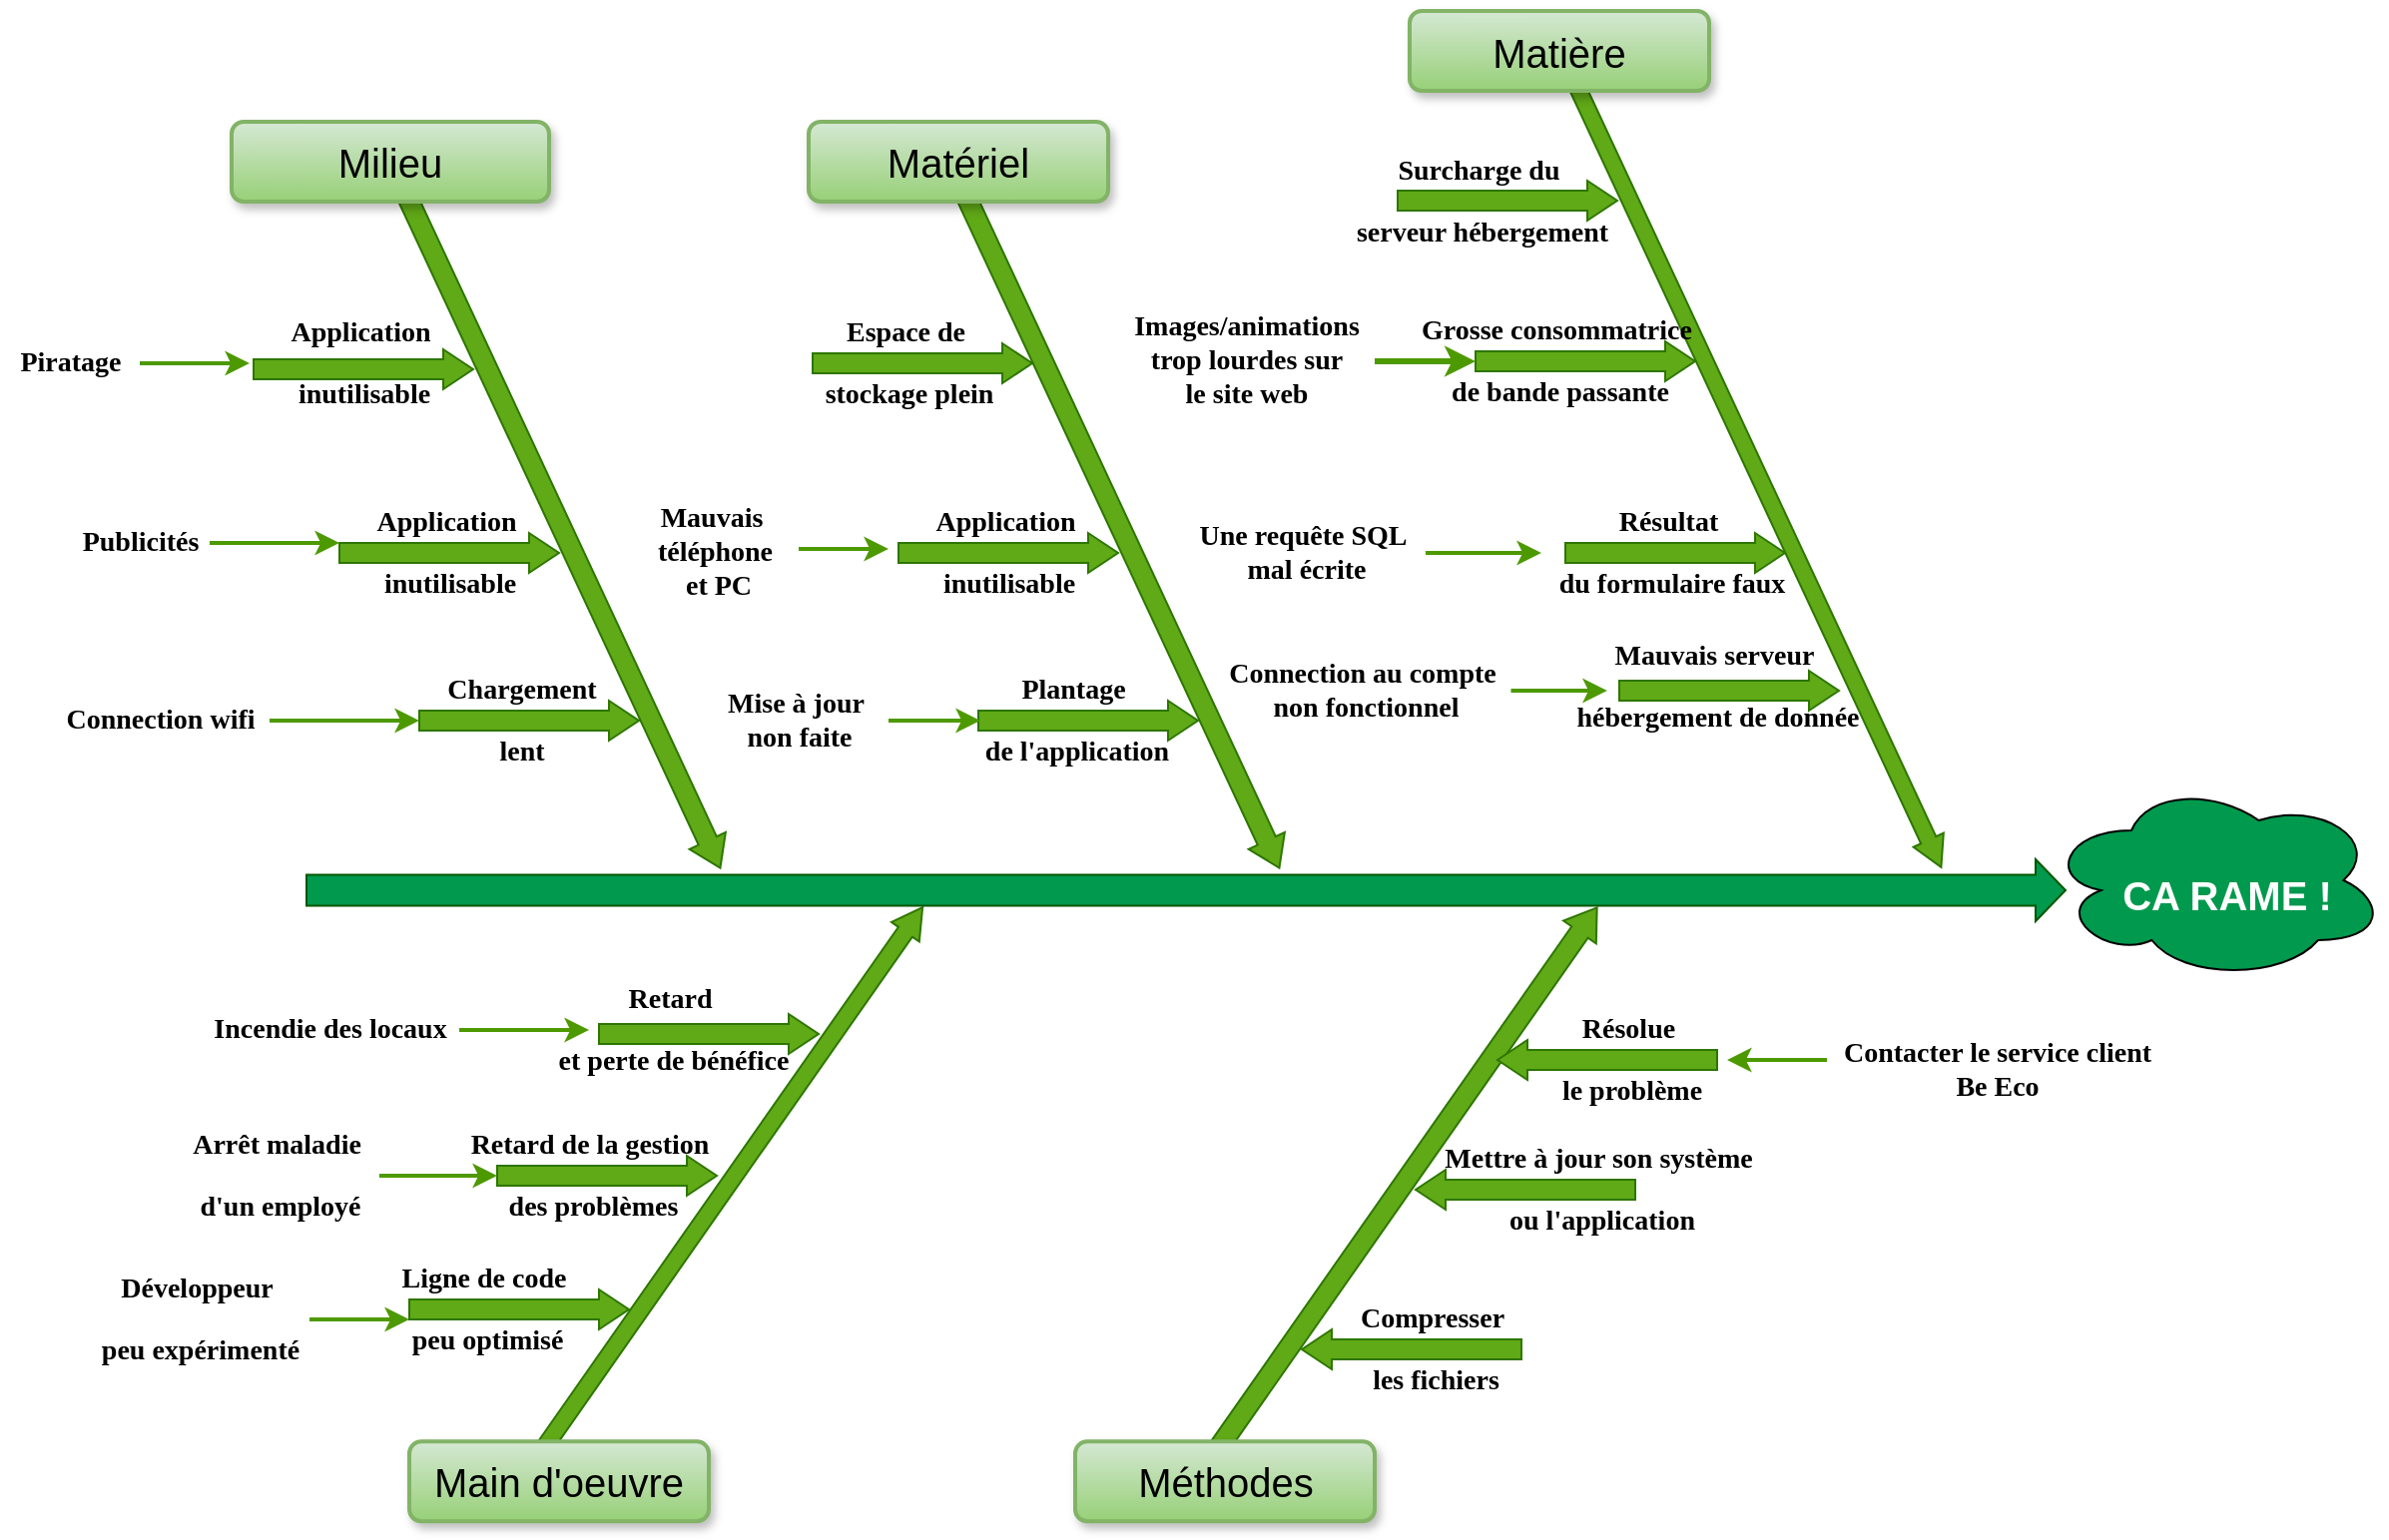 <mxfile version="17.5.0" type="github">
  <diagram name="Page-1" id="b7a7eaba-c6c5-6fbe-34ae-1d3a4219ac39">
    <mxGraphModel dx="1005" dy="565" grid="1" gridSize="10" guides="1" tooltips="1" connect="1" arrows="1" fold="1" page="1" pageScale="1.5" pageWidth="1169" pageHeight="826" background="none" math="0" shadow="0">
      <root>
        <mxCell id="0" style=";html=1;" />
        <mxCell id="1" style=";html=1;" parent="0" />
        <mxCell id="yY62R9y1dSUibu5uFj24-23" value="" style="ellipse;shape=cloud;whiteSpace=wrap;html=1;shadow=0;glass=0;sketch=0;fontFamily=Times New Roman;fontSize=14;fontColor=#000000;fillColor=#00994D;" parent="1" vertex="1">
          <mxGeometry x="1160" y="570" width="170" height="100" as="geometry" />
        </mxCell>
        <mxCell id="279d4c6e8b4f5ae2-2" value="" style="html=1;shadow=0;dashed=0;align=center;verticalAlign=middle;shape=mxgraph.arrows2.arrow;dy=0.5;dx=15;direction=north;notch=0;rounded=0;strokeWidth=1;fontSize=20;rotation=35;fillColor=#60a917;fontColor=#ffffff;strokeColor=#2D7600;" parent="1" vertex="1">
          <mxGeometry x="494.2" y="603.81" width="17" height="329" as="geometry" />
        </mxCell>
        <mxCell id="279d4c6e8b4f5ae2-4" value="" style="html=1;shadow=0;dashed=0;align=center;verticalAlign=middle;shape=mxgraph.arrows2.arrow;dy=0.5;dx=15;direction=north;notch=0;rounded=0;strokeWidth=1;fontSize=20;rotation=35;fillColor=#60a917;fontColor=#ffffff;strokeColor=#2D7600;" parent="1" vertex="1">
          <mxGeometry x="827.89" y="603.14" width="20" height="338" as="geometry" />
        </mxCell>
        <mxCell id="279d4c6e8b4f5ae2-5" value="" style="html=1;shadow=0;align=center;verticalAlign=middle;shape=mxgraph.arrows2.arrow;dy=0.5;dx=15;direction=north;notch=0;rounded=0;strokeWidth=1;fontSize=20;rotation=90;fillColor=#00994D;fontColor=#ffffff;strokeColor=#005700;sketch=0;" parent="1" vertex="1">
          <mxGeometry x="713.5" y="184.5" width="31" height="881" as="geometry" />
        </mxCell>
        <mxCell id="279d4c6e8b4f5ae2-6" value="" style="html=1;shadow=0;dashed=0;align=center;verticalAlign=middle;shape=mxgraph.arrows2.arrow;dy=0.5;dx=15;direction=north;notch=0;rounded=0;strokeWidth=1;fontSize=20;rotation=155;fillColor=#60a917;fontColor=#ffffff;strokeColor=#2D7600;" parent="1" vertex="1">
          <mxGeometry x="406.47" y="256.32" width="20" height="375" as="geometry" />
        </mxCell>
        <mxCell id="279d4c6e8b4f5ae2-7" value="" style="html=1;shadow=0;dashed=0;align=center;verticalAlign=middle;shape=mxgraph.arrows2.arrow;dy=0.5;dx=15;direction=north;notch=0;rounded=0;strokeWidth=1;fontSize=20;rotation=155;fillColor=#60a917;fontColor=#ffffff;strokeColor=#2D7600;" parent="1" vertex="1">
          <mxGeometry x="686.66" y="257.15" width="20" height="374.14" as="geometry" />
        </mxCell>
        <mxCell id="279d4c6e8b4f5ae2-8" value="" style="html=1;shadow=0;dashed=0;align=center;verticalAlign=middle;shape=mxgraph.arrows2.arrow;dy=0.5;dx=15;direction=north;notch=0;rounded=0;strokeWidth=1;fontSize=20;rotation=155;fillColor=#60a917;fontColor=#ffffff;strokeColor=#2D7600;" parent="1" vertex="1">
          <mxGeometry x="1003.26" y="182.18" width="16.66" height="452.47" as="geometry" />
        </mxCell>
        <mxCell id="279d4c6e8b4f5ae2-9" value="Milieu" style="rounded=1;whiteSpace=wrap;html=1;shadow=1;strokeWidth=2;fontSize=20;fillColor=#d5e8d4;gradientColor=#97d077;strokeColor=#82b366;" parent="1" vertex="1">
          <mxGeometry x="251.0" y="240" width="159" height="40" as="geometry" />
        </mxCell>
        <mxCell id="279d4c6e8b4f5ae2-10" value="Matériel" style="rounded=1;whiteSpace=wrap;html=1;shadow=1;strokeWidth=2;fontSize=20;fillColor=#d5e8d4;gradientColor=#97d077;strokeColor=#82b366;" parent="1" vertex="1">
          <mxGeometry x="540" y="240" width="150" height="40" as="geometry" />
        </mxCell>
        <mxCell id="279d4c6e8b4f5ae2-11" value="Matière" style="rounded=1;whiteSpace=wrap;html=1;shadow=1;strokeWidth=2;fontSize=20;fillColor=#d5e8d4;gradientColor=#97d077;strokeColor=#82b366;" parent="1" vertex="1">
          <mxGeometry x="841" y="184.5" width="150" height="40" as="geometry" />
        </mxCell>
        <mxCell id="279d4c6e8b4f5ae2-12" value="Main d&#39;oeuvre" style="rounded=1;whiteSpace=wrap;html=1;shadow=1;strokeWidth=2;fontSize=20;fillColor=#d5e8d4;gradientColor=#97d077;strokeColor=#82b366;" parent="1" vertex="1">
          <mxGeometry x="340" y="901.14" width="150" height="40" as="geometry" />
        </mxCell>
        <mxCell id="279d4c6e8b4f5ae2-14" value="Méthodes" style="rounded=1;whiteSpace=wrap;html=1;shadow=1;strokeWidth=2;fontSize=20;fillColor=#d5e8d4;gradientColor=#97d077;strokeColor=#82b366;" parent="1" vertex="1">
          <mxGeometry x="673.5" y="901.14" width="150" height="40" as="geometry" />
        </mxCell>
        <mxCell id="279d4c6e8b4f5ae2-16" value="Event 1" style="html=1;shadow=0;dashed=0;align=center;verticalAlign=middle;shape=mxgraph.arrows2.arrow;dy=0.5;dx=15;direction=north;notch=0;rounded=0;strokeWidth=1;fontSize=20;rotation=90;horizontal=0;labelPosition=left;verticalLabelPosition=middle;fillColor=#60a917;fontColor=#ffffff;strokeColor=#2D7600;" parent="1" vertex="1">
          <mxGeometry x="350" y="401" width="20" height="110" as="geometry" />
        </mxCell>
        <mxCell id="279d4c6e8b4f5ae2-17" value="Event 2" style="html=1;shadow=0;dashed=0;align=center;verticalAlign=middle;shape=mxgraph.arrows2.arrow;dy=0.5;dx=15;direction=north;notch=0;rounded=0;strokeWidth=1;fontSize=20;rotation=90;horizontal=0;labelPosition=left;verticalLabelPosition=middle;fillColor=#60a917;fontColor=#ffffff;strokeColor=#2D7600;" parent="1" vertex="1">
          <mxGeometry x="630" y="401" width="20" height="110" as="geometry" />
        </mxCell>
        <mxCell id="279d4c6e8b4f5ae2-18" value="Event 3" style="html=1;shadow=0;dashed=0;align=center;verticalAlign=middle;shape=mxgraph.arrows2.arrow;dy=0.5;dx=15;direction=north;notch=0;rounded=0;strokeWidth=1;fontSize=20;rotation=90;horizontal=0;labelPosition=left;verticalLabelPosition=middle;fillColor=#60a917;fontColor=#ffffff;strokeColor=#2D7600;" parent="1" vertex="1">
          <mxGeometry x="964" y="401" width="20" height="110" as="geometry" />
        </mxCell>
        <mxCell id="279d4c6e8b4f5ae2-19" value="Event 10" style="html=1;shadow=0;dashed=0;align=center;verticalAlign=middle;shape=mxgraph.arrows2.arrow;dy=0.5;dx=15;direction=north;notch=0;rounded=0;strokeWidth=1;fontSize=20;rotation=90;horizontal=0;labelPosition=left;verticalLabelPosition=middle;fillColor=#60a917;fontColor=#ffffff;strokeColor=#2D7600;" parent="1" vertex="1">
          <mxGeometry x="429" y="713" width="20" height="110" as="geometry" />
        </mxCell>
        <mxCell id="279d4c6e8b4f5ae2-21" value="Event 12" style="html=1;shadow=0;dashed=0;align=center;verticalAlign=middle;shape=mxgraph.arrows2.arrow;dy=0.5;dx=15;direction=north;notch=0;rounded=0;strokeWidth=1;fontSize=20;rotation=-90;horizontal=0;labelPosition=left;verticalLabelPosition=middle;fillColor=#60a917;fontColor=#ffffff;strokeColor=#2D7600;" parent="1" vertex="1">
          <mxGeometry x="889" y="720" width="20" height="110" as="geometry" />
        </mxCell>
        <mxCell id="279d4c6e8b4f5ae2-22" value="Event 4" style="html=1;shadow=0;dashed=0;align=center;verticalAlign=middle;shape=mxgraph.arrows2.arrow;dy=0.5;dx=15;direction=north;notch=0;rounded=0;strokeWidth=1;fontSize=20;rotation=90;horizontal=0;labelPosition=left;verticalLabelPosition=middle;fillColor=#60a917;fontColor=#ffffff;strokeColor=#2D7600;" parent="1" vertex="1">
          <mxGeometry x="390" y="485" width="20" height="110" as="geometry" />
        </mxCell>
        <mxCell id="279d4c6e8b4f5ae2-23" value="Event 5" style="html=1;shadow=0;dashed=0;align=center;verticalAlign=middle;shape=mxgraph.arrows2.arrow;dy=0.5;dx=15;direction=north;notch=0;rounded=0;strokeWidth=1;fontSize=20;rotation=90;horizontal=0;labelPosition=left;verticalLabelPosition=middle;fillColor=#60a917;fontColor=#ffffff;strokeColor=#2D7600;" parent="1" vertex="1">
          <mxGeometry x="670" y="485" width="20" height="110" as="geometry" />
        </mxCell>
        <mxCell id="279d4c6e8b4f5ae2-24" value="Event 6" style="html=1;shadow=0;dashed=0;align=center;verticalAlign=middle;shape=mxgraph.arrows2.arrow;dy=0.5;dx=15;direction=north;notch=0;rounded=0;strokeWidth=1;fontSize=20;rotation=90;horizontal=0;labelPosition=left;verticalLabelPosition=middle;fillColor=#60a917;fontColor=#ffffff;strokeColor=#2D7600;" parent="1" vertex="1">
          <mxGeometry x="991" y="470" width="20" height="110" as="geometry" />
        </mxCell>
        <mxCell id="279d4c6e8b4f5ae2-25" value="Event 7" style="html=1;shadow=0;dashed=0;align=center;verticalAlign=middle;shape=mxgraph.arrows2.arrow;dy=0.5;dx=15;direction=north;notch=0;rounded=0;strokeWidth=1;fontSize=20;rotation=90;horizontal=0;labelPosition=left;verticalLabelPosition=middle;fillColor=#60a917;fontColor=#ffffff;strokeColor=#2D7600;" parent="1" vertex="1">
          <mxGeometry x="480" y="642" width="20" height="110" as="geometry" />
        </mxCell>
        <mxCell id="279d4c6e8b4f5ae2-27" value="Event 9" style="html=1;shadow=0;dashed=0;align=center;verticalAlign=middle;shape=mxgraph.arrows2.arrow;dy=0.5;dx=15;direction=north;notch=0;rounded=0;strokeWidth=1;fontSize=20;rotation=-90;horizontal=0;labelPosition=left;verticalLabelPosition=middle;fillColor=#60a917;fontColor=#ffffff;strokeColor=#2D7600;" parent="1" vertex="1">
          <mxGeometry x="930" y="655" width="20" height="110" as="geometry" />
        </mxCell>
        <mxCell id="yY62R9y1dSUibu5uFj24-2" value="&lt;h3&gt;&lt;font color=&quot;#ffffff&quot; style=&quot;font-size: 20px&quot;&gt;CA RAME !&lt;/font&gt;&lt;/h3&gt;" style="text;html=1;resizable=0;autosize=1;align=center;verticalAlign=middle;points=[];fillColor=none;strokeColor=none;rounded=0;shadow=0;glass=0;sketch=0;" parent="1" vertex="1">
          <mxGeometry x="1190" y="602" width="120" height="50" as="geometry" />
        </mxCell>
        <mxCell id="yY62R9y1dSUibu5uFj24-33" style="edgeStyle=orthogonalEdgeStyle;rounded=0;orthogonalLoop=1;jettySize=auto;html=1;entryX=0;entryY=0;entryDx=0;entryDy=5;entryPerimeter=0;fontFamily=Times New Roman;fontSize=14;fontColor=#000000;strokeColor=#4D9900;strokeWidth=2;" parent="1" source="yY62R9y1dSUibu5uFj24-8" target="279d4c6e8b4f5ae2-16" edge="1">
          <mxGeometry relative="1" as="geometry" />
        </mxCell>
        <mxCell id="yY62R9y1dSUibu5uFj24-8" value="&lt;h3 style=&quot;font-size: 14px;&quot;&gt;&lt;font style=&quot;font-size: 14px;&quot;&gt;Publicités&lt;/font&gt;&lt;/h3&gt;" style="text;html=1;resizable=0;autosize=1;align=center;verticalAlign=middle;points=[];fillColor=none;strokeColor=none;rounded=0;shadow=0;glass=0;sketch=0;fontColor=#000000;fontSize=14;fontStyle=0;fontFamily=Times New Roman;labelBorderColor=none;strokeWidth=15;" parent="1" vertex="1">
          <mxGeometry x="170" y="426" width="70" height="50" as="geometry" />
        </mxCell>
        <mxCell id="yY62R9y1dSUibu5uFj24-9" value="&lt;h3 style=&quot;font-size: 14px&quot;&gt;&lt;font style=&quot;font-size: 14px&quot;&gt;Application&amp;nbsp;&lt;/font&gt;&lt;/h3&gt;&lt;h3 style=&quot;font-size: 14px&quot;&gt;&lt;font style=&quot;font-size: 14px&quot;&gt;inutilisable&lt;/font&gt;&lt;/h3&gt;" style="text;html=1;resizable=0;autosize=1;align=center;verticalAlign=middle;points=[];fillColor=none;strokeColor=none;rounded=0;shadow=0;glass=0;sketch=0;fontColor=#000000;fontSize=14;fontFamily=Times New Roman;" parent="1" vertex="1">
          <mxGeometry x="315" y="416" width="90" height="80" as="geometry" />
        </mxCell>
        <mxCell id="yY62R9y1dSUibu5uFj24-34" style="edgeStyle=orthogonalEdgeStyle;rounded=0;orthogonalLoop=1;jettySize=auto;html=1;fontFamily=Times New Roman;fontSize=14;fontColor=#000000;strokeColor=#4D9900;strokeWidth=2;entryX=0;entryY=0.5;entryDx=0;entryDy=0;entryPerimeter=0;" parent="1" source="yY62R9y1dSUibu5uFj24-11" target="279d4c6e8b4f5ae2-22" edge="1">
          <mxGeometry relative="1" as="geometry">
            <mxPoint x="340" y="540.0" as="targetPoint" />
          </mxGeometry>
        </mxCell>
        <mxCell id="yY62R9y1dSUibu5uFj24-11" value="&lt;h3 style=&quot;font-size: 14px&quot;&gt;&lt;font style=&quot;font-size: 14px&quot;&gt;Connection&amp;nbsp;&lt;/font&gt;wifi&lt;/h3&gt;" style="text;html=1;resizable=0;autosize=1;align=center;verticalAlign=middle;points=[];fillColor=none;strokeColor=none;rounded=0;shadow=0;glass=0;sketch=0;fontColor=#000000;fontSize=14;fontFamily=Times New Roman;" parent="1" vertex="1">
          <mxGeometry x="160" y="515" width="110" height="50" as="geometry" />
        </mxCell>
        <mxCell id="yY62R9y1dSUibu5uFj24-12" value="&lt;h3 style=&quot;font-size: 14px&quot;&gt;Chargement&lt;/h3&gt;&lt;h3 style=&quot;font-size: 14px&quot;&gt;lent&lt;/h3&gt;" style="text;html=1;resizable=0;autosize=1;align=center;verticalAlign=middle;points=[];fillColor=none;strokeColor=none;rounded=0;shadow=0;glass=0;sketch=0;fontColor=#000000;fontSize=14;fontFamily=Times New Roman;" parent="1" vertex="1">
          <mxGeometry x="351" y="500" width="90" height="80" as="geometry" />
        </mxCell>
        <mxCell id="yY62R9y1dSUibu5uFj24-45" style="edgeStyle=orthogonalEdgeStyle;rounded=0;orthogonalLoop=1;jettySize=auto;html=1;fontFamily=Times New Roman;fontSize=7;fontColor=#66CC00;strokeColor=#4D9900;strokeWidth=2;" parent="1" source="yY62R9y1dSUibu5uFj24-14" edge="1">
          <mxGeometry relative="1" as="geometry">
            <mxPoint x="580" y="454" as="targetPoint" />
          </mxGeometry>
        </mxCell>
        <mxCell id="yY62R9y1dSUibu5uFj24-14" value="&#xa;Mauvais  &#xa;téléphone &#xa;et PC&#xa;" style="text;resizable=0;autosize=1;align=center;verticalAlign=middle;points=[];fillColor=none;strokeColor=none;rounded=0;shadow=0;glass=0;sketch=0;fontColor=#000000;fontSize=14;spacing=0;fontFamily=Times New Roman;horizontal=1;labelBackgroundColor=none;fontStyle=1" parent="1" vertex="1">
          <mxGeometry x="455" y="419" width="80" height="70" as="geometry" />
        </mxCell>
        <mxCell id="yY62R9y1dSUibu5uFj24-15" value="&lt;h3 style=&quot;font-size: 14px&quot;&gt;&lt;font style=&quot;font-size: 14px&quot;&gt;Application&amp;nbsp;&lt;/font&gt;&lt;/h3&gt;&lt;h3 style=&quot;font-size: 14px&quot;&gt;&lt;font style=&quot;font-size: 14px&quot;&gt;inutilisable&lt;/font&gt;&lt;/h3&gt;" style="text;html=1;resizable=0;autosize=1;align=center;verticalAlign=middle;points=[];fillColor=none;strokeColor=none;rounded=0;shadow=0;glass=0;sketch=0;fontColor=#000000;fontSize=14;fontFamily=Times New Roman;" parent="1" vertex="1">
          <mxGeometry x="595" y="416" width="90" height="80" as="geometry" />
        </mxCell>
        <mxCell id="yY62R9y1dSUibu5uFj24-19" value="&lt;h3 style=&quot;font-size: 14px&quot;&gt;&lt;br&gt;&lt;/h3&gt;" style="text;html=1;resizable=0;autosize=1;align=center;verticalAlign=middle;points=[];fillColor=none;strokeColor=none;rounded=0;shadow=0;glass=0;sketch=0;fontColor=#000000;fontSize=14;fontFamily=Times New Roman;" parent="1" vertex="1">
          <mxGeometry x="664" y="515" width="20" height="50" as="geometry" />
        </mxCell>
        <mxCell id="yY62R9y1dSUibu5uFj24-43" style="edgeStyle=orthogonalEdgeStyle;rounded=0;orthogonalLoop=1;jettySize=auto;html=1;fontFamily=Times New Roman;fontSize=7;fontColor=#66CC00;strokeColor=#4D9900;strokeWidth=2;" parent="1" source="yY62R9y1dSUibu5uFj24-21" target="yY62R9y1dSUibu5uFj24-22" edge="1">
          <mxGeometry relative="1" as="geometry">
            <mxPoint x="900" y="456" as="targetPoint" />
          </mxGeometry>
        </mxCell>
        <mxCell id="yY62R9y1dSUibu5uFj24-21" value="Une requête SQL&amp;nbsp;&lt;br&gt;mal écrite" style="text;resizable=0;autosize=1;align=center;verticalAlign=middle;points=[];fillColor=none;strokeColor=none;rounded=0;shadow=0;glass=0;sketch=0;fontColor=#000000;fontSize=14;fontStyle=1;fontFamily=Times New Roman;labelBorderColor=none;html=1;" parent="1" vertex="1">
          <mxGeometry x="729" y="436" width="120" height="40" as="geometry" />
        </mxCell>
        <mxCell id="yY62R9y1dSUibu5uFj24-22" value="&lt;h3 style=&quot;font-size: 14px&quot;&gt;Résultat&amp;nbsp;&lt;/h3&gt;&lt;h3 style=&quot;font-size: 14px&quot;&gt;du formulaire faux&lt;/h3&gt;" style="text;html=1;resizable=0;autosize=1;align=center;verticalAlign=middle;points=[];fillColor=none;strokeColor=none;rounded=0;shadow=0;glass=0;sketch=0;fontColor=#000000;fontSize=14;fontFamily=Times New Roman;" parent="1" vertex="1">
          <mxGeometry x="907" y="416" width="130" height="80" as="geometry" />
        </mxCell>
        <mxCell id="yY62R9y1dSUibu5uFj24-24" value="&lt;h3 style=&quot;font-size: 14px&quot;&gt;Plantage&amp;nbsp;&lt;/h3&gt;&lt;h3 style=&quot;font-size: 14px&quot;&gt;de l&#39;application&lt;/h3&gt;" style="text;html=1;resizable=0;autosize=1;align=center;verticalAlign=middle;points=[];fillColor=none;strokeColor=none;rounded=0;shadow=0;glass=0;sketch=0;fontColor=#000000;fontSize=14;fontFamily=Times New Roman;" parent="1" vertex="1">
          <mxGeometry x="619" y="500" width="110" height="80" as="geometry" />
        </mxCell>
        <mxCell id="yY62R9y1dSUibu5uFj24-38" style="edgeStyle=orthogonalEdgeStyle;rounded=0;orthogonalLoop=1;jettySize=auto;html=1;entryX=0.009;entryY=0.5;entryDx=0;entryDy=0;entryPerimeter=0;fontFamily=Times New Roman;fontSize=14;fontColor=#000000;strokeColor=#4D9900;strokeWidth=2;" parent="1" source="yY62R9y1dSUibu5uFj24-25" edge="1">
          <mxGeometry relative="1" as="geometry">
            <mxPoint x="586" y="540.0" as="sourcePoint" />
            <mxPoint x="625.99" y="540.0" as="targetPoint" />
          </mxGeometry>
        </mxCell>
        <mxCell id="yY62R9y1dSUibu5uFj24-25" value="Mise à jour&amp;nbsp;&lt;br&gt;non faite" style="text;resizable=0;autosize=1;align=center;verticalAlign=middle;points=[];fillColor=none;strokeColor=none;rounded=0;shadow=0;glass=0;sketch=0;fontColor=#000000;fontSize=14;fontFamily=Times New Roman;html=1;fontStyle=1" parent="1" vertex="1">
          <mxGeometry x="490" y="520" width="90" height="40" as="geometry" />
        </mxCell>
        <mxCell id="yY62R9y1dSUibu5uFj24-46" value="&lt;h3 style=&quot;font-size: 14px&quot;&gt;Mauvais serveur&amp;nbsp;&lt;/h3&gt;&lt;h3 style=&quot;font-size: 14px&quot;&gt;hébergement de donnée&lt;/h3&gt;" style="text;html=1;resizable=0;autosize=1;align=center;verticalAlign=middle;points=[];fillColor=none;strokeColor=none;rounded=0;shadow=0;glass=0;sketch=0;fontColor=#000000;fontSize=14;fontFamily=Times New Roman;" parent="1" vertex="1">
          <mxGeometry x="915" y="483" width="160" height="80" as="geometry" />
        </mxCell>
        <mxCell id="yY62R9y1dSUibu5uFj24-48" style="edgeStyle=orthogonalEdgeStyle;rounded=0;orthogonalLoop=1;jettySize=auto;html=1;entryX=0.156;entryY=0.525;entryDx=0;entryDy=0;entryPerimeter=0;fontFamily=Times New Roman;fontSize=7;fontColor=#66CC00;strokeColor=#4D9900;strokeWidth=2;" parent="1" source="yY62R9y1dSUibu5uFj24-47" target="yY62R9y1dSUibu5uFj24-46" edge="1">
          <mxGeometry relative="1" as="geometry" />
        </mxCell>
        <mxCell id="yY62R9y1dSUibu5uFj24-47" value="Connection au compte&lt;br&gt;&amp;nbsp;non fonctionnel" style="text;resizable=0;autosize=1;align=center;verticalAlign=middle;points=[];fillColor=none;strokeColor=none;rounded=0;shadow=0;glass=0;sketch=0;fontColor=#000000;fontSize=14;fontStyle=1;fontFamily=Times New Roman;labelBorderColor=none;html=1;" parent="1" vertex="1">
          <mxGeometry x="741.75" y="505" width="150" height="40" as="geometry" />
        </mxCell>
        <mxCell id="yY62R9y1dSUibu5uFj24-50" style="edgeStyle=orthogonalEdgeStyle;rounded=0;orthogonalLoop=1;jettySize=auto;html=1;fontFamily=Times New Roman;fontSize=7;fontColor=#66CC00;strokeColor=#4D9900;strokeWidth=2;" parent="1" edge="1">
          <mxGeometry relative="1" as="geometry">
            <mxPoint x="1000" y="710" as="targetPoint" />
            <mxPoint x="1050" y="710" as="sourcePoint" />
          </mxGeometry>
        </mxCell>
        <mxCell id="yY62R9y1dSUibu5uFj24-49" value="Contacter le service client &lt;br&gt;Be Eco" style="text;resizable=0;autosize=1;align=center;verticalAlign=middle;points=[];fillColor=none;strokeColor=none;rounded=0;shadow=0;glass=0;sketch=0;fontColor=#000000;fontSize=14;fontStyle=1;fontFamily=Times New Roman;labelBorderColor=none;html=1;" parent="1" vertex="1">
          <mxGeometry x="1050" y="695" width="170" height="40" as="geometry" />
        </mxCell>
        <mxCell id="yY62R9y1dSUibu5uFj24-51" value="&lt;h3 style=&quot;font-size: 14px&quot;&gt;Résolue&amp;nbsp;&lt;/h3&gt;&lt;h3 style=&quot;font-size: 14px&quot;&gt;le problème&lt;/h3&gt;" style="text;html=1;resizable=0;autosize=1;align=center;verticalAlign=middle;points=[];fillColor=none;strokeColor=none;rounded=0;shadow=0;glass=0;sketch=0;fontColor=#000000;fontSize=14;fontFamily=Times New Roman;" parent="1" vertex="1">
          <mxGeometry x="907" y="670" width="90" height="80" as="geometry" />
        </mxCell>
        <mxCell id="yY62R9y1dSUibu5uFj24-55" value="&lt;h3 style=&quot;font-size: 14px&quot;&gt;Mettre à jour son système&amp;nbsp;&lt;/h3&gt;&lt;h3 style=&quot;font-size: 14px&quot;&gt;ou l&#39;application&lt;/h3&gt;" style="text;html=1;resizable=0;autosize=1;align=center;verticalAlign=middle;points=[];fillColor=none;strokeColor=none;rounded=0;shadow=0;glass=0;sketch=0;fontColor=#000000;fontSize=14;fontFamily=Times New Roman;" parent="1" vertex="1">
          <mxGeometry x="852" y="735" width="170" height="80" as="geometry" />
        </mxCell>
        <mxCell id="yY62R9y1dSUibu5uFj24-64" style="edgeStyle=orthogonalEdgeStyle;rounded=0;orthogonalLoop=1;jettySize=auto;html=1;entryX=0;entryY=0.5;entryDx=0;entryDy=0;entryPerimeter=0;fontFamily=Times New Roman;fontSize=7;fontColor=#66CC00;strokeColor=#4D9900;strokeWidth=2;" parent="1" source="yY62R9y1dSUibu5uFj24-62" target="279d4c6e8b4f5ae2-19" edge="1">
          <mxGeometry relative="1" as="geometry" />
        </mxCell>
        <mxCell id="yY62R9y1dSUibu5uFj24-62" value="&lt;h3 style=&quot;font-size: 14px&quot;&gt;Arrêt maladie&amp;nbsp;&lt;/h3&gt;&lt;h3 style=&quot;font-size: 14px&quot;&gt;d&#39;un employé&lt;/h3&gt;" style="text;html=1;resizable=0;autosize=1;align=center;verticalAlign=middle;points=[];fillColor=none;strokeColor=none;rounded=0;shadow=0;glass=0;sketch=0;fontColor=#000000;fontSize=14;fontFamily=Times New Roman;" parent="1" vertex="1">
          <mxGeometry x="225" y="728" width="100" height="80" as="geometry" />
        </mxCell>
        <mxCell id="yY62R9y1dSUibu5uFj24-65" value="&lt;h3 style=&quot;font-size: 14px&quot;&gt;Retard de la gestion&lt;/h3&gt;&lt;h3 style=&quot;font-size: 14px&quot;&gt;&amp;nbsp;des problèmes&lt;/h3&gt;" style="text;html=1;resizable=0;autosize=1;align=center;verticalAlign=middle;points=[];fillColor=none;strokeColor=none;rounded=0;shadow=0;glass=0;sketch=0;fontColor=#000000;fontSize=14;fontFamily=Times New Roman;" parent="1" vertex="1">
          <mxGeometry x="365" y="728" width="130" height="80" as="geometry" />
        </mxCell>
        <mxCell id="UiCMqV3Zl1BZWiQil4b0-5" value="Event 7" style="html=1;shadow=0;dashed=0;align=center;verticalAlign=middle;shape=mxgraph.arrows2.arrow;dy=0.5;dx=15;direction=north;notch=0;rounded=0;strokeWidth=1;fontSize=20;rotation=90;horizontal=0;labelPosition=left;verticalLabelPosition=middle;fillColor=#60a917;fontColor=#ffffff;strokeColor=#2D7600;" parent="1" vertex="1">
          <mxGeometry x="307" y="309" width="20" height="110" as="geometry" />
        </mxCell>
        <mxCell id="UiCMqV3Zl1BZWiQil4b0-7" value="&lt;h3 style=&quot;font-size: 14px&quot;&gt;&lt;br&gt;&lt;/h3&gt;" style="text;html=1;resizable=0;autosize=1;align=center;verticalAlign=middle;points=[];fillColor=none;strokeColor=none;rounded=0;shadow=0;glass=0;sketch=0;fontColor=#000000;fontSize=14;fontStyle=0;fontFamily=Times New Roman;labelBorderColor=none;strokeWidth=15;" parent="1" vertex="1">
          <mxGeometry x="205" y="436" width="20" height="50" as="geometry" />
        </mxCell>
        <mxCell id="UiCMqV3Zl1BZWiQil4b0-8" value="Event 7" style="html=1;shadow=0;dashed=0;align=center;verticalAlign=middle;shape=mxgraph.arrows2.arrow;dy=0.5;dx=15;direction=north;notch=0;rounded=0;strokeWidth=1;fontSize=20;rotation=90;horizontal=0;labelPosition=left;verticalLabelPosition=middle;fillColor=#60a917;fontColor=#ffffff;strokeColor=#2D7600;" parent="1" vertex="1">
          <mxGeometry x="587" y="306" width="20" height="110" as="geometry" />
        </mxCell>
        <mxCell id="UiCMqV3Zl1BZWiQil4b0-14" value="&lt;h3 style=&quot;font-size: 14px&quot;&gt;Espace de&amp;nbsp;&lt;/h3&gt;&lt;h3 style=&quot;font-size: 14px&quot;&gt;stockage plein&lt;/h3&gt;" style="text;html=1;resizable=0;autosize=1;align=center;verticalAlign=middle;points=[];fillColor=none;strokeColor=none;rounded=0;shadow=0;glass=0;sketch=0;fontColor=#000000;fontSize=14;fontFamily=Times New Roman;" parent="1" vertex="1">
          <mxGeometry x="540" y="321" width="100" height="80" as="geometry" />
        </mxCell>
        <mxCell id="UiCMqV3Zl1BZWiQil4b0-15" value="&lt;h3 style=&quot;font-size: 14px&quot;&gt;&lt;font style=&quot;font-size: 14px&quot;&gt;Application&amp;nbsp;&lt;/font&gt;&lt;/h3&gt;&lt;h3 style=&quot;font-size: 14px&quot;&gt;&lt;font style=&quot;font-size: 14px&quot;&gt;inutilisable&lt;/font&gt;&lt;/h3&gt;" style="text;html=1;resizable=0;autosize=1;align=center;verticalAlign=middle;points=[];fillColor=none;strokeColor=none;rounded=0;shadow=0;glass=0;sketch=0;fontColor=#000000;fontSize=14;fontFamily=Times New Roman;" parent="1" vertex="1">
          <mxGeometry x="272" y="321" width="90" height="80" as="geometry" />
        </mxCell>
        <mxCell id="UiCMqV3Zl1BZWiQil4b0-17" style="edgeStyle=orthogonalEdgeStyle;rounded=0;orthogonalLoop=1;jettySize=auto;html=1;strokeColor=#4D9900;strokeWidth=2;" parent="1" source="UiCMqV3Zl1BZWiQil4b0-16" edge="1">
          <mxGeometry relative="1" as="geometry">
            <mxPoint x="260" y="361" as="targetPoint" />
          </mxGeometry>
        </mxCell>
        <mxCell id="UiCMqV3Zl1BZWiQil4b0-16" value="&lt;h3 style=&quot;font-size: 14px&quot;&gt;&lt;font style=&quot;font-size: 14px&quot;&gt;Piratage&lt;/font&gt;&lt;/h3&gt;" style="text;html=1;resizable=0;autosize=1;align=center;verticalAlign=middle;points=[];fillColor=none;strokeColor=none;rounded=0;shadow=0;glass=0;sketch=0;fontColor=#000000;fontSize=14;fontStyle=0;fontFamily=Times New Roman;labelBorderColor=none;strokeWidth=15;" parent="1" vertex="1">
          <mxGeometry x="135" y="336" width="70" height="50" as="geometry" />
        </mxCell>
        <mxCell id="UiCMqV3Zl1BZWiQil4b0-33" style="edgeStyle=orthogonalEdgeStyle;rounded=0;orthogonalLoop=1;jettySize=auto;html=1;entryX=0.177;entryY=0.5;entryDx=0;entryDy=0;entryPerimeter=0;fontColor=none;strokeColor=#4D9900;strokeWidth=2;" parent="1" source="UiCMqV3Zl1BZWiQil4b0-23" target="UiCMqV3Zl1BZWiQil4b0-24" edge="1">
          <mxGeometry relative="1" as="geometry" />
        </mxCell>
        <mxCell id="UiCMqV3Zl1BZWiQil4b0-23" value="&lt;h3 style=&quot;font-size: 14px&quot;&gt;Incendie des locaux&lt;/h3&gt;" style="text;html=1;resizable=0;autosize=1;align=center;verticalAlign=middle;points=[];fillColor=none;strokeColor=none;rounded=0;shadow=0;glass=0;sketch=0;fontColor=#000000;fontSize=14;fontFamily=Times New Roman;" parent="1" vertex="1">
          <mxGeometry x="235" y="670" width="130" height="50" as="geometry" />
        </mxCell>
        <mxCell id="UiCMqV3Zl1BZWiQil4b0-24" value="&lt;h3 style=&quot;font-size: 14px&quot;&gt;Retard&amp;nbsp;&lt;/h3&gt;&lt;h3 style=&quot;font-size: 14px&quot;&gt;et perte de bénéfice&lt;/h3&gt;" style="text;html=1;resizable=0;autosize=1;align=center;verticalAlign=middle;points=[];fillColor=none;strokeColor=none;rounded=0;shadow=0;glass=0;sketch=0;fontColor=#000000;fontSize=14;fontFamily=Times New Roman;" parent="1" vertex="1">
          <mxGeometry x="407" y="655" width="130" height="80" as="geometry" />
        </mxCell>
        <mxCell id="UiCMqV3Zl1BZWiQil4b0-32" style="edgeStyle=orthogonalEdgeStyle;rounded=0;orthogonalLoop=1;jettySize=auto;html=1;entryX=0;entryY=0;entryDx=0;entryDy=15;entryPerimeter=0;fontColor=none;strokeColor=#4D9900;strokeWidth=2;" parent="1" source="UiCMqV3Zl1BZWiQil4b0-28" target="UiCMqV3Zl1BZWiQil4b0-31" edge="1">
          <mxGeometry relative="1" as="geometry" />
        </mxCell>
        <mxCell id="UiCMqV3Zl1BZWiQil4b0-28" value="&lt;h3 style=&quot;font-size: 14px&quot;&gt;Développeur&amp;nbsp;&lt;/h3&gt;&lt;h3 style=&quot;font-size: 14px&quot;&gt;peu expérimenté&lt;/h3&gt;" style="text;html=1;resizable=0;autosize=1;align=center;verticalAlign=middle;points=[];fillColor=none;strokeColor=none;rounded=0;shadow=0;glass=0;sketch=0;fontColor=#000000;fontSize=14;fontFamily=Times New Roman;" parent="1" vertex="1">
          <mxGeometry x="180" y="800" width="110" height="80" as="geometry" />
        </mxCell>
        <mxCell id="UiCMqV3Zl1BZWiQil4b0-30" value="&lt;h3 style=&quot;font-size: 14px&quot;&gt;Ligne de code&lt;/h3&gt;&lt;h3 style=&quot;font-size: 14px&quot;&gt;&amp;nbsp;peu optimisé&lt;/h3&gt;" style="text;html=1;resizable=0;autosize=1;align=center;verticalAlign=middle;points=[];fillColor=none;strokeColor=none;rounded=0;shadow=0;glass=0;sketch=0;fontColor=#000000;fontSize=14;fontFamily=Times New Roman;" parent="1" vertex="1">
          <mxGeometry x="327" y="795" width="100" height="80" as="geometry" />
        </mxCell>
        <mxCell id="UiCMqV3Zl1BZWiQil4b0-31" value="Event 10" style="shadow=0;dashed=0;align=center;verticalAlign=middle;shape=mxgraph.arrows2.arrow;dy=0.5;dx=15;direction=north;notch=0;rounded=0;strokeWidth=1;fontSize=20;rotation=90;horizontal=0;labelPosition=left;verticalLabelPosition=middle;fillColor=#60a917;fontColor=none;strokeColor=#2D7600;noLabel=1;" parent="1" vertex="1">
          <mxGeometry x="385" y="780" width="20" height="110" as="geometry" />
        </mxCell>
        <mxCell id="nF79IXelvPozHN8RbByV-2" value="&lt;h3 style=&quot;font-size: 14px&quot;&gt;Grosse consommatrice&amp;nbsp;&lt;/h3&gt;&lt;h3 style=&quot;font-size: 14px&quot;&gt;de bande passante&lt;/h3&gt;" style="text;html=1;resizable=0;autosize=1;align=center;verticalAlign=middle;points=[];fillColor=none;strokeColor=none;rounded=0;shadow=0;glass=0;sketch=0;fontColor=#000000;fontSize=14;fontFamily=Times New Roman;" vertex="1" parent="1">
          <mxGeometry x="841" y="320" width="150" height="80" as="geometry" />
        </mxCell>
        <mxCell id="nF79IXelvPozHN8RbByV-3" value="Event 3" style="shadow=0;dashed=0;align=center;verticalAlign=middle;shape=mxgraph.arrows2.arrow;dy=0.5;dx=15;direction=north;notch=0;rounded=0;strokeWidth=1;fontSize=20;rotation=90;horizontal=0;labelPosition=left;verticalLabelPosition=middle;fillColor=#60a917;fontColor=none;strokeColor=#2D7600;noLabel=1;" vertex="1" parent="1">
          <mxGeometry x="919" y="305" width="20" height="110" as="geometry" />
        </mxCell>
        <mxCell id="nF79IXelvPozHN8RbByV-7" style="edgeStyle=orthogonalEdgeStyle;rounded=0;orthogonalLoop=1;jettySize=auto;html=1;fontColor=none;strokeWidth=3;strokeColor=#4D9900;" edge="1" parent="1" source="nF79IXelvPozHN8RbByV-5" target="nF79IXelvPozHN8RbByV-3">
          <mxGeometry relative="1" as="geometry" />
        </mxCell>
        <mxCell id="nF79IXelvPozHN8RbByV-5" value="Images/animations&lt;br&gt;trop lourdes sur&lt;br&gt;le site web" style="text;resizable=0;autosize=1;align=center;verticalAlign=middle;points=[];fillColor=none;strokeColor=none;rounded=0;shadow=0;glass=0;sketch=0;fontColor=#000000;fontSize=14;fontStyle=1;fontFamily=Times New Roman;labelBorderColor=none;html=1;" vertex="1" parent="1">
          <mxGeometry x="693.5" y="330" width="130" height="60" as="geometry" />
        </mxCell>
        <mxCell id="nF79IXelvPozHN8RbByV-9" value="Event 3" style="shadow=0;dashed=0;align=center;verticalAlign=middle;shape=mxgraph.arrows2.arrow;dy=0.5;dx=15;direction=north;notch=0;rounded=0;strokeWidth=1;fontSize=20;rotation=90;horizontal=0;labelPosition=left;verticalLabelPosition=middle;fillColor=#60a917;fontColor=none;strokeColor=#2D7600;noLabel=1;" vertex="1" parent="1">
          <mxGeometry x="880" y="224.5" width="20" height="110" as="geometry" />
        </mxCell>
        <mxCell id="nF79IXelvPozHN8RbByV-10" value="&lt;h3 style=&quot;font-size: 14px&quot;&gt;Surcharge du&amp;nbsp;&lt;/h3&gt;&lt;h3 style=&quot;font-size: 14px&quot;&gt;serveur hébergement&lt;/h3&gt;" style="text;html=1;resizable=0;autosize=1;align=center;verticalAlign=middle;points=[];fillColor=none;strokeColor=none;rounded=0;shadow=0;glass=0;sketch=0;fontColor=#000000;fontSize=14;fontFamily=Times New Roman;" vertex="1" parent="1">
          <mxGeometry x="806.75" y="239.5" width="140" height="80" as="geometry" />
        </mxCell>
        <mxCell id="nF79IXelvPozHN8RbByV-12" value="&lt;h3 style=&quot;font-size: 14px&quot;&gt;Compresser&lt;/h3&gt;&lt;h3 style=&quot;font-size: 14px&quot;&gt;&amp;nbsp;les fichiers&lt;/h3&gt;" style="text;html=1;resizable=0;autosize=1;align=center;verticalAlign=middle;points=[];fillColor=none;strokeColor=none;rounded=0;shadow=0;glass=0;sketch=0;fontColor=#000000;fontSize=14;fontFamily=Times New Roman;" vertex="1" parent="1">
          <mxGeometry x="806.75" y="815" width="90" height="80" as="geometry" />
        </mxCell>
        <mxCell id="nF79IXelvPozHN8RbByV-14" value="Event 12" style="shadow=0;dashed=0;align=center;verticalAlign=middle;shape=mxgraph.arrows2.arrow;dy=0.5;dx=15;direction=north;notch=0;rounded=0;strokeWidth=1;fontSize=20;rotation=-90;horizontal=0;labelPosition=left;verticalLabelPosition=middle;fillColor=#60a917;fontColor=none;strokeColor=#2D7600;noLabel=1;" vertex="1" parent="1">
          <mxGeometry x="832" y="800" width="20" height="110" as="geometry" />
        </mxCell>
      </root>
    </mxGraphModel>
  </diagram>
</mxfile>
